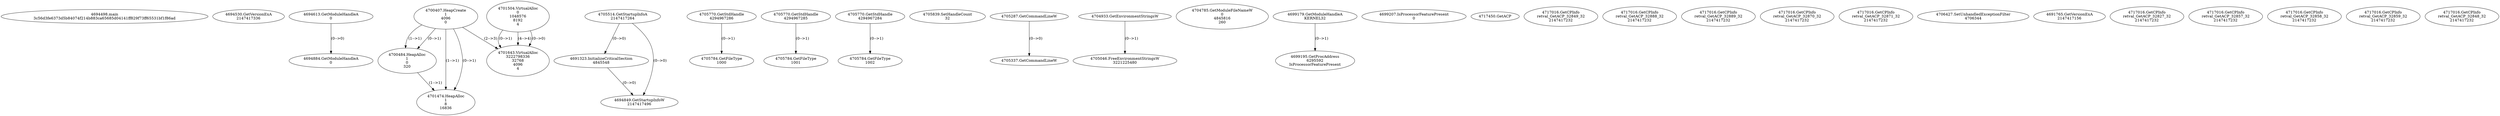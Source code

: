 // Global SCDG with merge call
digraph {
	0 [label="4694498.main
3c56d3fe6373d5b84074f214b883ca65685d04141ff829f73ff65531bf1f86ad"]
	1 [label="4694530.GetVersionExA
2147417336"]
	2 [label="4694613.GetModuleHandleA
0"]
	3 [label="4700407.HeapCreate
1
4096
0"]
	4 [label="4700484.HeapAlloc
1
0
320"]
	3 -> 4 [label="(1-->1)"]
	3 -> 4 [label="(0-->1)"]
	5 [label="4701474.HeapAlloc
1
8
16836"]
	3 -> 5 [label="(1-->1)"]
	3 -> 5 [label="(0-->1)"]
	4 -> 5 [label="(1-->1)"]
	6 [label="4701504.VirtualAlloc
0
1048576
8192
4"]
	7 [label="4701643.VirtualAlloc
3222798336
32768
4096
4"]
	6 -> 7 [label="(0-->1)"]
	3 -> 7 [label="(2-->3)"]
	6 -> 7 [label="(4-->4)"]
	6 -> 7 [label="(0-->0)"]
	8 [label="4705514.GetStartupInfoA
2147417264"]
	9 [label="4705770.GetStdHandle
4294967286"]
	10 [label="4705784.GetFileType
1000"]
	9 -> 10 [label="(0-->1)"]
	11 [label="4705770.GetStdHandle
4294967285"]
	12 [label="4705784.GetFileType
1001"]
	11 -> 12 [label="(0-->1)"]
	13 [label="4705770.GetStdHandle
4294967284"]
	14 [label="4705784.GetFileType
1002"]
	13 -> 14 [label="(0-->1)"]
	15 [label="4705839.SetHandleCount
32"]
	16 [label="4705287.GetCommandLineW
"]
	17 [label="4705337.GetCommandLineW
"]
	16 -> 17 [label="(0-->0)"]
	18 [label="4704933.GetEnvironmentStringsW
"]
	19 [label="4705046.FreeEnvironmentStringsW
3221225480"]
	18 -> 19 [label="(0-->1)"]
	20 [label="4704785.GetModuleFileNameW
0
4845816
260"]
	21 [label="4699179.GetModuleHandleA
KERNEL32"]
	22 [label="4699195.GetProcAddress
6295592
IsProcessorFeaturePresent"]
	21 -> 22 [label="(0-->1)"]
	23 [label="4699207.IsProcessorFeaturePresent
0"]
	24 [label="4717450.GetACP
"]
	25 [label="4717016.GetCPInfo
retval_GetACP_32849_32
2147417232"]
	26 [label="4717016.GetCPInfo
retval_GetACP_32888_32
2147417232"]
	27 [label="4717016.GetCPInfo
retval_GetACP_32889_32
2147417232"]
	28 [label="4717016.GetCPInfo
retval_GetACP_32870_32
2147417232"]
	29 [label="4717016.GetCPInfo
retval_GetACP_32871_32
2147417232"]
	30 [label="4706427.SetUnhandledExceptionFilter
4706344"]
	31 [label="4691765.GetVersionExA
2147417156"]
	32 [label="4691323.InitializeCriticalSection
4845548"]
	8 -> 32 [label="(0-->0)"]
	33 [label="4694849.GetStartupInfoW
2147417496"]
	8 -> 33 [label="(0-->0)"]
	32 -> 33 [label="(0-->0)"]
	34 [label="4694884.GetModuleHandleA
0"]
	2 -> 34 [label="(0-->0)"]
	35 [label="4717016.GetCPInfo
retval_GetACP_32827_32
2147417232"]
	36 [label="4717016.GetCPInfo
retval_GetACP_32857_32
2147417232"]
	37 [label="4717016.GetCPInfo
retval_GetACP_32858_32
2147417232"]
	38 [label="4717016.GetCPInfo
retval_GetACP_32859_32
2147417232"]
	39 [label="4717016.GetCPInfo
retval_GetACP_32848_32
2147417232"]
}
